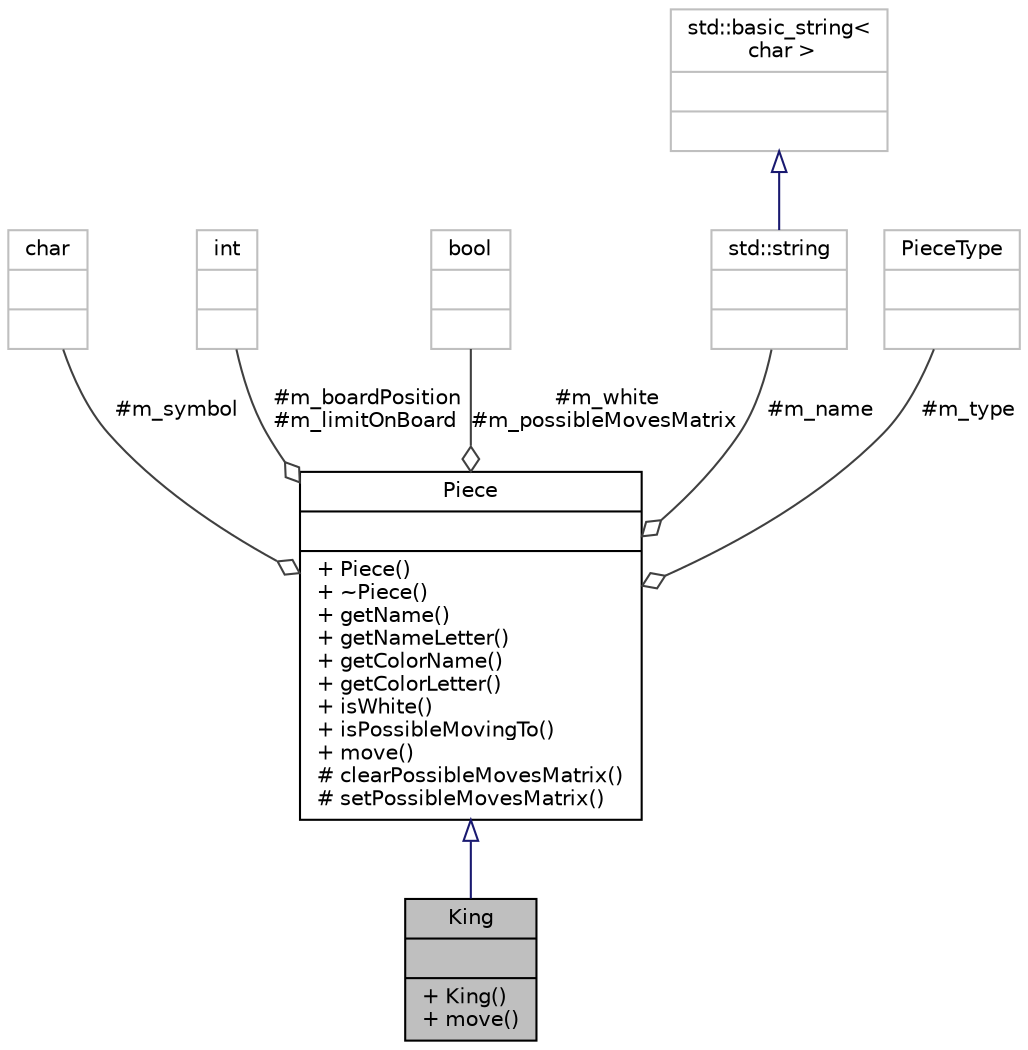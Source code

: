 digraph "King"
{
 // LATEX_PDF_SIZE
  edge [fontname="Helvetica",fontsize="10",labelfontname="Helvetica",labelfontsize="10"];
  node [fontname="Helvetica",fontsize="10",shape=record];
  Node1 [label="{King\n||+ King()\l+ move()\l}",height=0.2,width=0.4,color="black", fillcolor="grey75", style="filled", fontcolor="black",tooltip=" "];
  Node2 -> Node1 [dir="back",color="midnightblue",fontsize="10",style="solid",arrowtail="onormal",fontname="Helvetica"];
  Node2 [label="{Piece\n||+ Piece()\l+ ~Piece()\l+ getName()\l+ getNameLetter()\l+ getColorName()\l+ getColorLetter()\l+ isWhite()\l+ isPossibleMovingTo()\l+ move()\l# clearPossibleMovesMatrix()\l# setPossibleMovesMatrix()\l}",height=0.2,width=0.4,color="black", fillcolor="white", style="filled",URL="$classPiece.html",tooltip=" "];
  Node3 -> Node2 [color="grey25",fontsize="10",style="solid",label=" #m_symbol" ,arrowhead="odiamond",fontname="Helvetica"];
  Node3 [label="{char\n||}",height=0.2,width=0.4,color="grey75", fillcolor="white", style="filled",tooltip=" "];
  Node4 -> Node2 [color="grey25",fontsize="10",style="solid",label=" #m_boardPosition\n#m_limitOnBoard" ,arrowhead="odiamond",fontname="Helvetica"];
  Node4 [label="{int\n||}",height=0.2,width=0.4,color="grey75", fillcolor="white", style="filled",tooltip=" "];
  Node5 -> Node2 [color="grey25",fontsize="10",style="solid",label=" #m_white\n#m_possibleMovesMatrix" ,arrowhead="odiamond",fontname="Helvetica"];
  Node5 [label="{bool\n||}",height=0.2,width=0.4,color="grey75", fillcolor="white", style="filled",tooltip=" "];
  Node6 -> Node2 [color="grey25",fontsize="10",style="solid",label=" #m_name" ,arrowhead="odiamond",fontname="Helvetica"];
  Node6 [label="{std::string\n||}",height=0.2,width=0.4,color="grey75", fillcolor="white", style="filled",tooltip="STL class."];
  Node7 -> Node6 [dir="back",color="midnightblue",fontsize="10",style="solid",arrowtail="onormal",fontname="Helvetica"];
  Node7 [label="{std::basic_string\<\l char \>\n||}",height=0.2,width=0.4,color="grey75", fillcolor="white", style="filled",tooltip="STL class."];
  Node8 -> Node2 [color="grey25",fontsize="10",style="solid",label=" #m_type" ,arrowhead="odiamond",fontname="Helvetica"];
  Node8 [label="{PieceType\n||}",height=0.2,width=0.4,color="grey75", fillcolor="white", style="filled",tooltip=" "];
}
